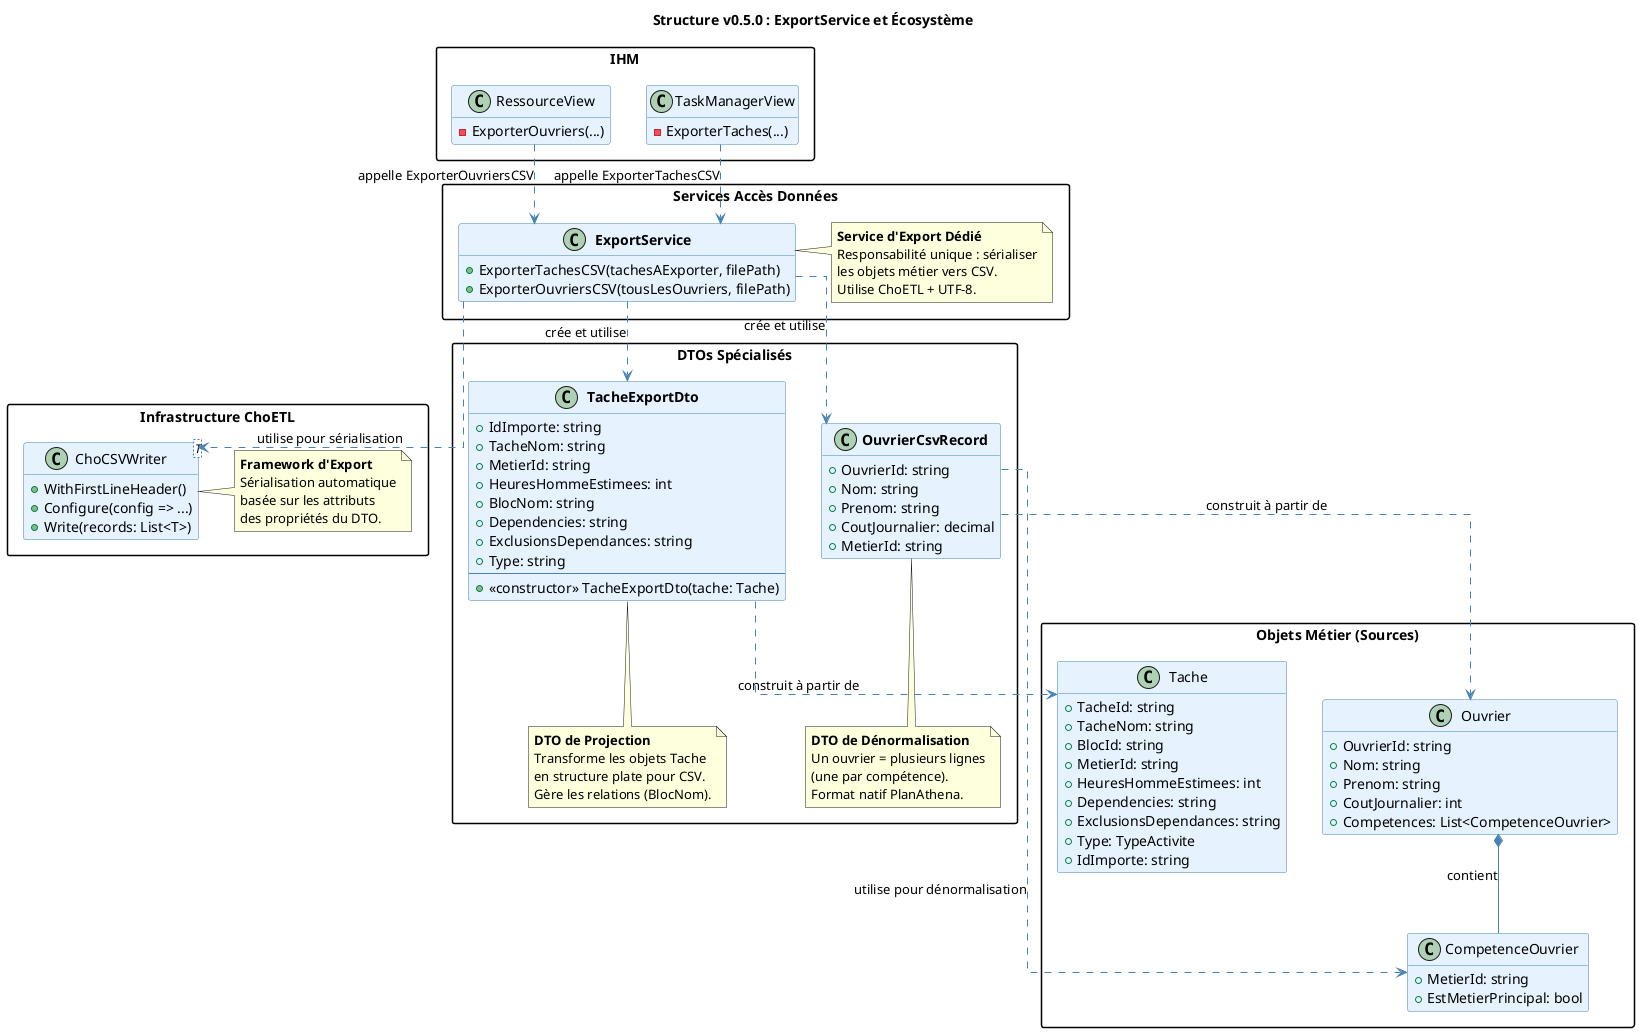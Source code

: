 @startuml
' --- Configuration ---
skinparam linetype ortho
skinparam packageStyle rectangle
skinparam class {
    BackgroundColor #E6F3FF
    BorderColor #4682B4
    ArrowColor #4682B4
}
hide empty members

title Structure v0.5.0 : ExportService et Écosystème

package "Services Accès Données" {
    class "<b>ExportService</b>" as ExportSvc {
        '-- Export Principal --'
        + ExporterTachesCSV(tachesAExporter, filePath)
        + ExporterOuvriersCSV(tousLesOuvriers, filePath)
    }
    note right of ExportSvc : **Service d'Export Dédié**\nResponsabilité unique : sérialiser\nles objets métier vers CSV.\nUtilise ChoETL + UTF-8.
}

package "DTOs Spécialisés" {
    class "<b>TacheExportDto</b>" as TacheDTO {
        + IdImporte: string
        + TacheNom: string  
        + MetierId: string
        + HeuresHommeEstimees: int
        + BlocNom: string
        + Dependencies: string
        + ExclusionsDependances: string
        + Type: string
        --
        + <<constructor>> TacheExportDto(tache: Tache)
    }
    note bottom of TacheDTO : **DTO de Projection**\nTransforme les objets Tache\nen structure plate pour CSV.\nGère les relations (BlocNom).

    class "<b>OuvrierCsvRecord</b>" as OuvrierDTO {
        + OuvrierId: string
        + Nom: string
        + Prenom: string
        + CoutJournalier: decimal
        + MetierId: string
    }
    note bottom of OuvrierDTO : **DTO de Dénormalisation**\nUn ouvrier = plusieurs lignes\n(une par compétence).\nFormat natif PlanAthena.
}

package "Objets Métier (Sources)" {
    class "Tache" as TacheEntity {
        + TacheId: string
        + TacheNom: string
        + BlocId: string
        + MetierId: string
        + HeuresHommeEstimees: int
        + Dependencies: string
        + ExclusionsDependances: string
        + Type: TypeActivite
        + IdImporte: string
    }

    class "Ouvrier" as OuvrierEntity {
        + OuvrierId: string
        + Nom: string
        + Prenom: string
        + CoutJournalier: int
        + Competences: List<CompetenceOuvrier>
    }

    class "CompetenceOuvrier" as CompetenceEntity {
        + MetierId: string
        + EstMetierPrincipal: bool
    }
}

package "Infrastructure ChoETL" {
    class "ChoCSVWriter<T>" as ChoWriter {
        + WithFirstLineHeader()
        + Configure(config => ...)
        + Write(records: List<T>)
    }
    note right of ChoWriter : **Framework d'Export**\nSérialisation automatique\nbasée sur les attributs\ndes propriétés du DTO.
}

package "IHM" {
    class "TaskManagerView" as UI_Task {
        - ExporterTaches(...)
    }
    
    class "RessourceView" as UI_Ressource {
        - ExporterOuvriers(...)
    }
}

' --- Relations ---
UI_Task ..> ExportSvc : appelle ExporterTachesCSV
UI_Ressource ..> ExportSvc : appelle ExporterOuvriersCSV

ExportSvc ..> TacheDTO : crée et utilise
ExportSvc ..> OuvrierDTO : crée et utilise
ExportSvc ..> ChoWriter : utilise pour sérialisation

TacheDTO ..> TacheEntity : construit à partir de
OuvrierDTO ..> OuvrierEntity : construit à partir de
OuvrierDTO ..> CompetenceEntity : utilise pour dénormalisation

OuvrierEntity *-- CompetenceEntity : contient

@enduml